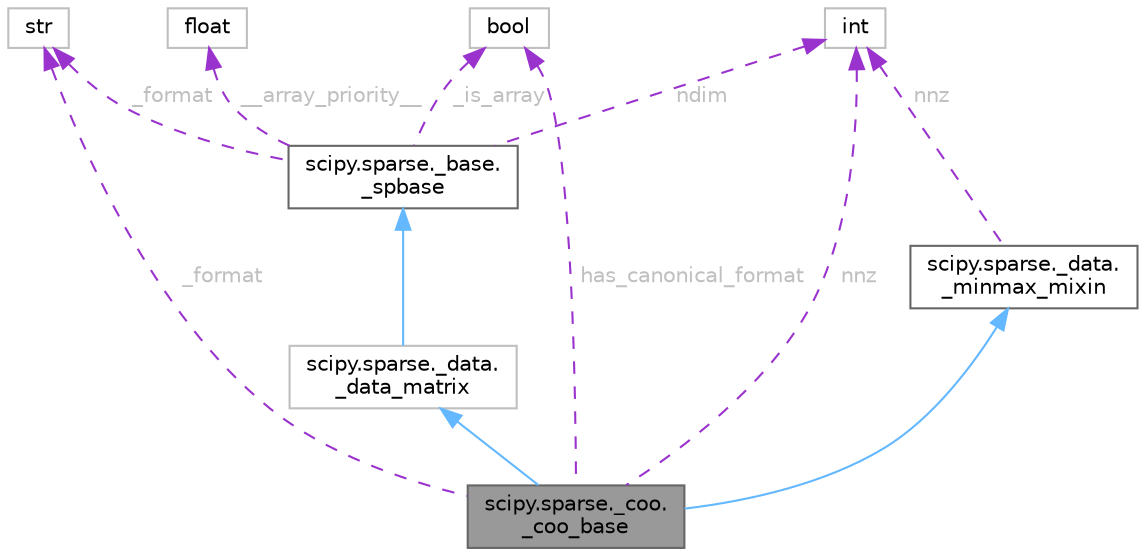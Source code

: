digraph "scipy.sparse._coo._coo_base"
{
 // LATEX_PDF_SIZE
  bgcolor="transparent";
  edge [fontname=Helvetica,fontsize=10,labelfontname=Helvetica,labelfontsize=10];
  node [fontname=Helvetica,fontsize=10,shape=box,height=0.2,width=0.4];
  Node1 [id="Node000001",label="scipy.sparse._coo.\l_coo_base",height=0.2,width=0.4,color="gray40", fillcolor="grey60", style="filled", fontcolor="black",tooltip=" "];
  Node2 -> Node1 [id="edge1_Node000001_Node000002",dir="back",color="steelblue1",style="solid",tooltip=" "];
  Node2 [id="Node000002",label="scipy.sparse._data.\l_data_matrix",height=0.2,width=0.4,color="grey75", fillcolor="white", style="filled",URL="$d4/da4/classscipy_1_1sparse_1_1__data_1_1__data__matrix.html",tooltip=" "];
  Node3 -> Node2 [id="edge2_Node000002_Node000003",dir="back",color="steelblue1",style="solid",tooltip=" "];
  Node3 [id="Node000003",label="scipy.sparse._base.\l_spbase",height=0.2,width=0.4,color="gray40", fillcolor="white", style="filled",URL="$d7/daf/classscipy_1_1sparse_1_1__base_1_1__spbase.html",tooltip=" "];
  Node4 -> Node3 [id="edge3_Node000003_Node000004",dir="back",color="darkorchid3",style="dashed",tooltip=" ",label=" __array_priority__",fontcolor="grey" ];
  Node4 [id="Node000004",label="float",height=0.2,width=0.4,color="grey75", fillcolor="white", style="filled",tooltip=" "];
  Node5 -> Node3 [id="edge4_Node000003_Node000005",dir="back",color="darkorchid3",style="dashed",tooltip=" ",label=" _format",fontcolor="grey" ];
  Node5 [id="Node000005",label="str",height=0.2,width=0.4,color="grey75", fillcolor="white", style="filled",tooltip=" "];
  Node6 -> Node3 [id="edge5_Node000003_Node000006",dir="back",color="darkorchid3",style="dashed",tooltip=" ",label=" ndim",fontcolor="grey" ];
  Node6 [id="Node000006",label="int",height=0.2,width=0.4,color="grey75", fillcolor="white", style="filled",tooltip=" "];
  Node7 -> Node3 [id="edge6_Node000003_Node000007",dir="back",color="darkorchid3",style="dashed",tooltip=" ",label=" _is_array",fontcolor="grey" ];
  Node7 [id="Node000007",label="bool",height=0.2,width=0.4,color="grey75", fillcolor="white", style="filled",tooltip=" "];
  Node8 -> Node1 [id="edge7_Node000001_Node000008",dir="back",color="steelblue1",style="solid",tooltip=" "];
  Node8 [id="Node000008",label="scipy.sparse._data.\l_minmax_mixin",height=0.2,width=0.4,color="gray40", fillcolor="white", style="filled",URL="$d5/d0a/classscipy_1_1sparse_1_1__data_1_1__minmax__mixin.html",tooltip=" "];
  Node6 -> Node8 [id="edge8_Node000008_Node000006",dir="back",color="darkorchid3",style="dashed",tooltip=" ",label=" nnz",fontcolor="grey" ];
  Node5 -> Node1 [id="edge9_Node000001_Node000005",dir="back",color="darkorchid3",style="dashed",tooltip=" ",label=" _format",fontcolor="grey" ];
  Node7 -> Node1 [id="edge10_Node000001_Node000007",dir="back",color="darkorchid3",style="dashed",tooltip=" ",label=" has_canonical_format",fontcolor="grey" ];
  Node6 -> Node1 [id="edge11_Node000001_Node000006",dir="back",color="darkorchid3",style="dashed",tooltip=" ",label=" nnz",fontcolor="grey" ];
}
